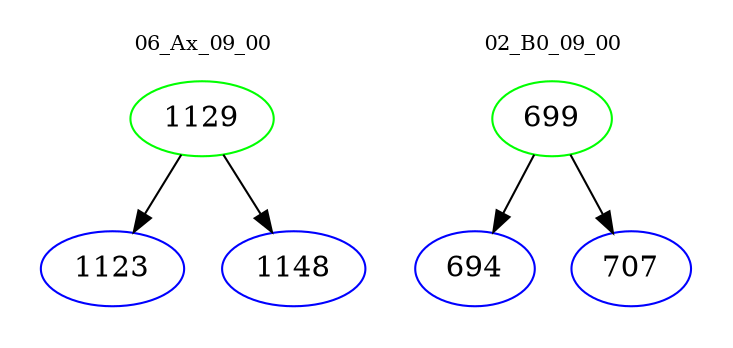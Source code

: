 digraph{
subgraph cluster_0 {
color = white
label = "06_Ax_09_00";
fontsize=10;
T0_1129 [label="1129", color="green"]
T0_1129 -> T0_1123 [color="black"]
T0_1123 [label="1123", color="blue"]
T0_1129 -> T0_1148 [color="black"]
T0_1148 [label="1148", color="blue"]
}
subgraph cluster_1 {
color = white
label = "02_B0_09_00";
fontsize=10;
T1_699 [label="699", color="green"]
T1_699 -> T1_694 [color="black"]
T1_694 [label="694", color="blue"]
T1_699 -> T1_707 [color="black"]
T1_707 [label="707", color="blue"]
}
}
